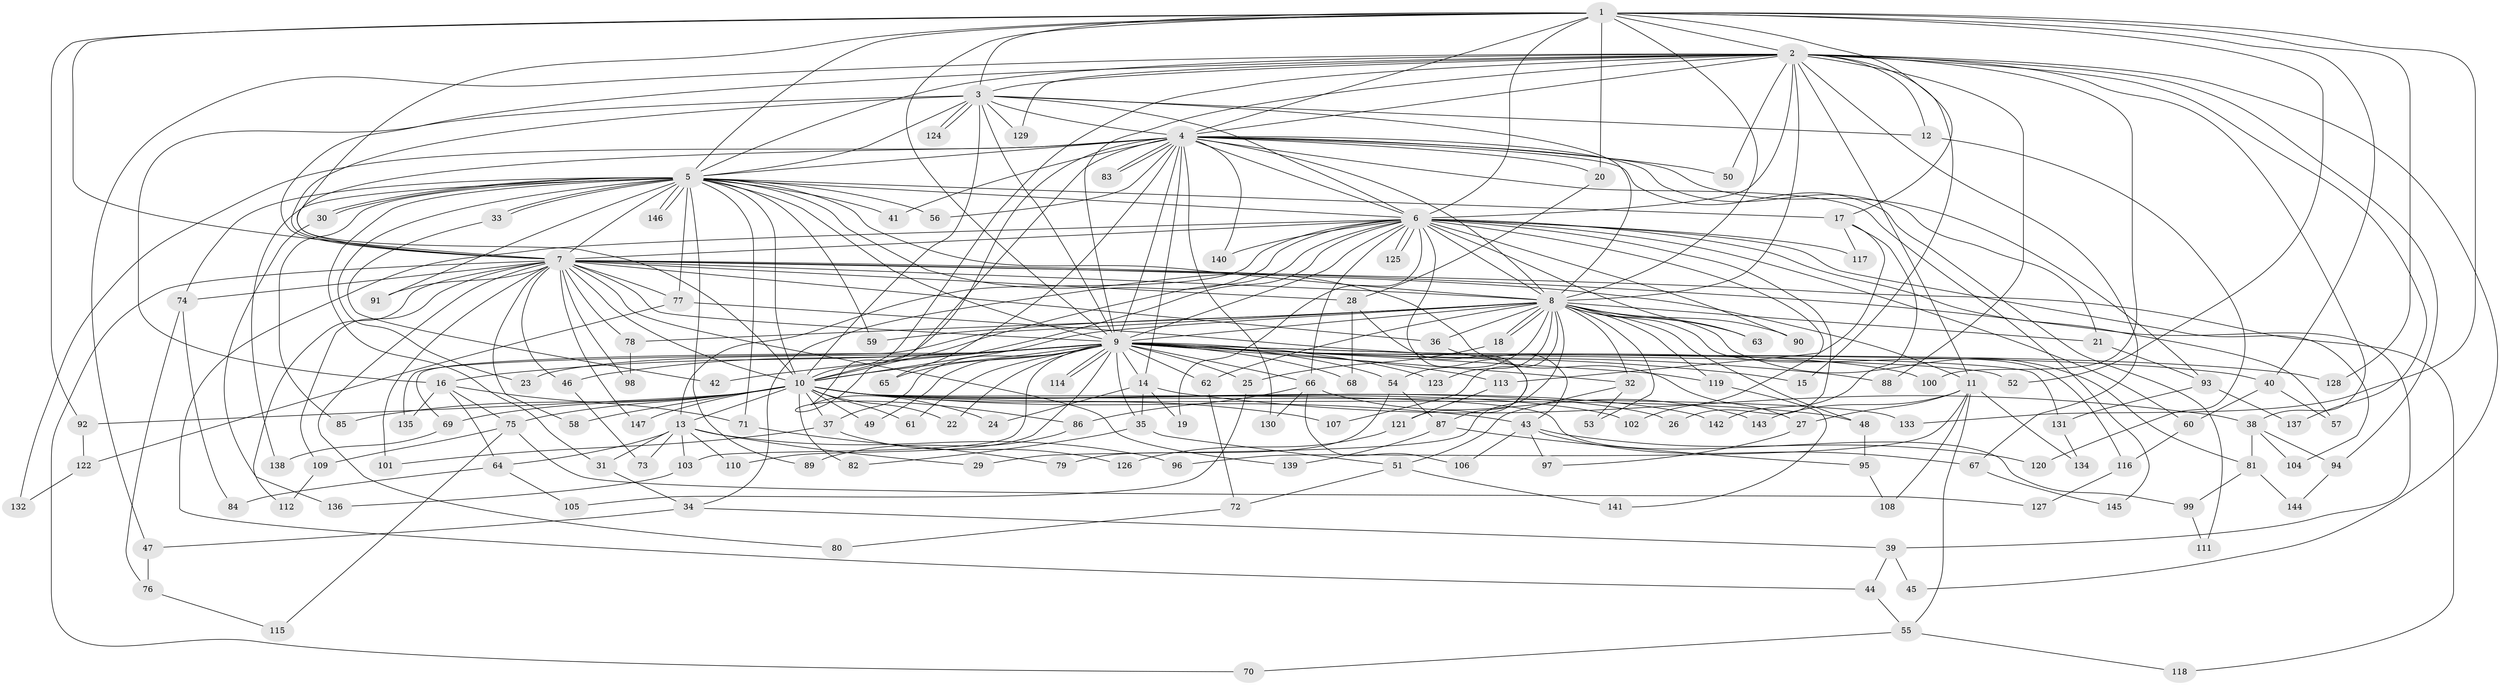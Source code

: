 // Generated by graph-tools (version 1.1) at 2025/25/03/09/25 03:25:48]
// undirected, 147 vertices, 319 edges
graph export_dot {
graph [start="1"]
  node [color=gray90,style=filled];
  1;
  2;
  3;
  4;
  5;
  6;
  7;
  8;
  9;
  10;
  11;
  12;
  13;
  14;
  15;
  16;
  17;
  18;
  19;
  20;
  21;
  22;
  23;
  24;
  25;
  26;
  27;
  28;
  29;
  30;
  31;
  32;
  33;
  34;
  35;
  36;
  37;
  38;
  39;
  40;
  41;
  42;
  43;
  44;
  45;
  46;
  47;
  48;
  49;
  50;
  51;
  52;
  53;
  54;
  55;
  56;
  57;
  58;
  59;
  60;
  61;
  62;
  63;
  64;
  65;
  66;
  67;
  68;
  69;
  70;
  71;
  72;
  73;
  74;
  75;
  76;
  77;
  78;
  79;
  80;
  81;
  82;
  83;
  84;
  85;
  86;
  87;
  88;
  89;
  90;
  91;
  92;
  93;
  94;
  95;
  96;
  97;
  98;
  99;
  100;
  101;
  102;
  103;
  104;
  105;
  106;
  107;
  108;
  109;
  110;
  111;
  112;
  113;
  114;
  115;
  116;
  117;
  118;
  119;
  120;
  121;
  122;
  123;
  124;
  125;
  126;
  127;
  128;
  129;
  130;
  131;
  132;
  133;
  134;
  135;
  136;
  137;
  138;
  139;
  140;
  141;
  142;
  143;
  144;
  145;
  146;
  147;
  1 -- 2;
  1 -- 3;
  1 -- 4;
  1 -- 5;
  1 -- 6;
  1 -- 7;
  1 -- 8;
  1 -- 9;
  1 -- 10;
  1 -- 17;
  1 -- 20;
  1 -- 40;
  1 -- 52;
  1 -- 92;
  1 -- 128;
  1 -- 133;
  2 -- 3;
  2 -- 4;
  2 -- 5;
  2 -- 6;
  2 -- 7;
  2 -- 8;
  2 -- 9;
  2 -- 10;
  2 -- 11;
  2 -- 12;
  2 -- 15;
  2 -- 38;
  2 -- 45;
  2 -- 47;
  2 -- 50;
  2 -- 67;
  2 -- 88;
  2 -- 94;
  2 -- 100;
  2 -- 129;
  2 -- 137;
  3 -- 4;
  3 -- 5;
  3 -- 6;
  3 -- 7;
  3 -- 8;
  3 -- 9;
  3 -- 10;
  3 -- 12;
  3 -- 16;
  3 -- 124;
  3 -- 124;
  3 -- 129;
  4 -- 5;
  4 -- 6;
  4 -- 7;
  4 -- 8;
  4 -- 9;
  4 -- 10;
  4 -- 14;
  4 -- 20;
  4 -- 21;
  4 -- 24;
  4 -- 41;
  4 -- 50;
  4 -- 56;
  4 -- 65;
  4 -- 83;
  4 -- 83;
  4 -- 93;
  4 -- 111;
  4 -- 130;
  4 -- 132;
  4 -- 140;
  4 -- 145;
  5 -- 6;
  5 -- 7;
  5 -- 8;
  5 -- 9;
  5 -- 10;
  5 -- 17;
  5 -- 23;
  5 -- 27;
  5 -- 30;
  5 -- 30;
  5 -- 31;
  5 -- 33;
  5 -- 33;
  5 -- 41;
  5 -- 56;
  5 -- 59;
  5 -- 71;
  5 -- 74;
  5 -- 77;
  5 -- 85;
  5 -- 89;
  5 -- 91;
  5 -- 138;
  5 -- 146;
  5 -- 146;
  6 -- 7;
  6 -- 8;
  6 -- 9;
  6 -- 10;
  6 -- 13;
  6 -- 19;
  6 -- 26;
  6 -- 34;
  6 -- 44;
  6 -- 57;
  6 -- 60;
  6 -- 63;
  6 -- 66;
  6 -- 86;
  6 -- 90;
  6 -- 102;
  6 -- 104;
  6 -- 117;
  6 -- 121;
  6 -- 125;
  6 -- 125;
  6 -- 140;
  7 -- 8;
  7 -- 9;
  7 -- 10;
  7 -- 11;
  7 -- 28;
  7 -- 36;
  7 -- 39;
  7 -- 46;
  7 -- 58;
  7 -- 70;
  7 -- 74;
  7 -- 77;
  7 -- 78;
  7 -- 80;
  7 -- 91;
  7 -- 98;
  7 -- 101;
  7 -- 109;
  7 -- 112;
  7 -- 118;
  7 -- 139;
  7 -- 147;
  8 -- 9;
  8 -- 10;
  8 -- 18;
  8 -- 18;
  8 -- 21;
  8 -- 29;
  8 -- 32;
  8 -- 36;
  8 -- 48;
  8 -- 53;
  8 -- 54;
  8 -- 59;
  8 -- 62;
  8 -- 63;
  8 -- 78;
  8 -- 81;
  8 -- 90;
  8 -- 107;
  8 -- 116;
  8 -- 119;
  8 -- 123;
  8 -- 135;
  9 -- 10;
  9 -- 14;
  9 -- 15;
  9 -- 16;
  9 -- 22;
  9 -- 23;
  9 -- 25;
  9 -- 32;
  9 -- 35;
  9 -- 37;
  9 -- 40;
  9 -- 42;
  9 -- 46;
  9 -- 49;
  9 -- 52;
  9 -- 54;
  9 -- 61;
  9 -- 62;
  9 -- 65;
  9 -- 66;
  9 -- 68;
  9 -- 69;
  9 -- 88;
  9 -- 100;
  9 -- 103;
  9 -- 110;
  9 -- 113;
  9 -- 114;
  9 -- 114;
  9 -- 119;
  9 -- 123;
  9 -- 128;
  10 -- 13;
  10 -- 22;
  10 -- 26;
  10 -- 37;
  10 -- 43;
  10 -- 48;
  10 -- 49;
  10 -- 58;
  10 -- 61;
  10 -- 69;
  10 -- 75;
  10 -- 82;
  10 -- 85;
  10 -- 92;
  10 -- 99;
  10 -- 102;
  10 -- 107;
  10 -- 133;
  10 -- 142;
  10 -- 147;
  11 -- 27;
  11 -- 55;
  11 -- 96;
  11 -- 108;
  11 -- 134;
  11 -- 143;
  12 -- 120;
  13 -- 29;
  13 -- 31;
  13 -- 64;
  13 -- 73;
  13 -- 96;
  13 -- 103;
  13 -- 110;
  14 -- 19;
  14 -- 24;
  14 -- 35;
  14 -- 38;
  16 -- 64;
  16 -- 71;
  16 -- 75;
  16 -- 135;
  17 -- 113;
  17 -- 117;
  17 -- 142;
  18 -- 25;
  20 -- 28;
  21 -- 93;
  25 -- 105;
  27 -- 97;
  28 -- 68;
  28 -- 87;
  30 -- 136;
  31 -- 34;
  32 -- 51;
  32 -- 53;
  33 -- 42;
  34 -- 39;
  34 -- 47;
  35 -- 51;
  35 -- 82;
  36 -- 43;
  37 -- 101;
  37 -- 126;
  38 -- 81;
  38 -- 94;
  38 -- 104;
  39 -- 44;
  39 -- 45;
  40 -- 57;
  40 -- 60;
  43 -- 67;
  43 -- 97;
  43 -- 106;
  43 -- 120;
  44 -- 55;
  46 -- 73;
  47 -- 76;
  48 -- 95;
  51 -- 72;
  51 -- 141;
  54 -- 79;
  54 -- 87;
  55 -- 70;
  55 -- 118;
  60 -- 116;
  62 -- 72;
  64 -- 84;
  64 -- 105;
  66 -- 86;
  66 -- 106;
  66 -- 130;
  66 -- 143;
  67 -- 145;
  69 -- 138;
  71 -- 79;
  72 -- 80;
  74 -- 76;
  74 -- 84;
  75 -- 109;
  75 -- 115;
  75 -- 127;
  76 -- 115;
  77 -- 122;
  77 -- 131;
  78 -- 98;
  81 -- 99;
  81 -- 144;
  86 -- 89;
  87 -- 95;
  87 -- 139;
  92 -- 122;
  93 -- 131;
  93 -- 137;
  94 -- 144;
  95 -- 108;
  99 -- 111;
  103 -- 136;
  109 -- 112;
  113 -- 121;
  116 -- 127;
  119 -- 141;
  121 -- 126;
  122 -- 132;
  131 -- 134;
}
